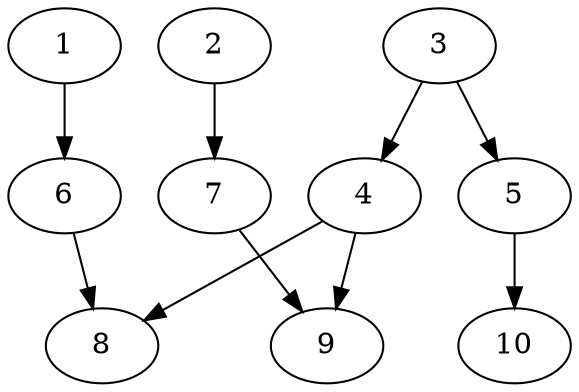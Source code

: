 // DAG automatically generated by daggen at Tue Aug  6 16:21:19 2019
// ./daggen --dot -n 10 --ccr 0.4 --fat 0.8 --regular 0.5 --density 0.5 --mindata 5242880 --maxdata 52428800 
digraph G {
  1 [size="93068800", alpha="0.07", expect_size="37227520"] 
  1 -> 6 [size ="37227520"]
  2 [size="91366400", alpha="0.06", expect_size="36546560"] 
  2 -> 7 [size ="36546560"]
  3 [size="118832640", alpha="0.00", expect_size="47533056"] 
  3 -> 4 [size ="47533056"]
  3 -> 5 [size ="47533056"]
  4 [size="61519360", alpha="0.06", expect_size="24607744"] 
  4 -> 8 [size ="24607744"]
  4 -> 9 [size ="24607744"]
  5 [size="128724480", alpha="0.04", expect_size="51489792"] 
  5 -> 10 [size ="51489792"]
  6 [size="28006400", alpha="0.14", expect_size="11202560"] 
  6 -> 8 [size ="11202560"]
  7 [size="119889920", alpha="0.08", expect_size="47955968"] 
  7 -> 9 [size ="47955968"]
  8 [size="44610560", alpha="0.13", expect_size="17844224"] 
  9 [size="67371520", alpha="0.07", expect_size="26948608"] 
  10 [size="14039040", alpha="0.13", expect_size="5615616"] 
}
